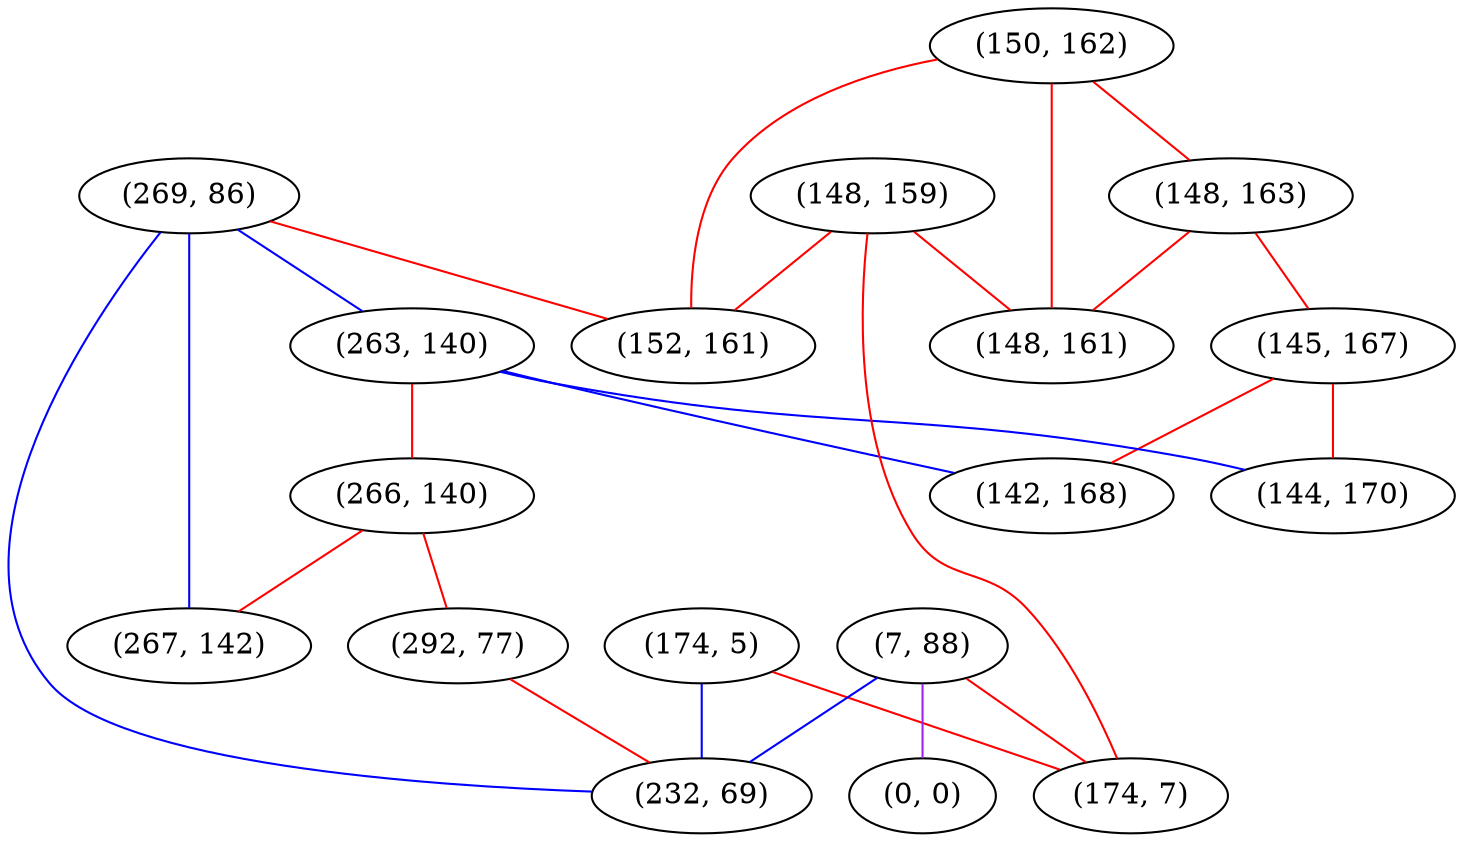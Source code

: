 graph "" {
"(269, 86)";
"(150, 162)";
"(148, 163)";
"(174, 5)";
"(145, 167)";
"(263, 140)";
"(7, 88)";
"(148, 159)";
"(174, 7)";
"(266, 140)";
"(142, 168)";
"(292, 77)";
"(0, 0)";
"(267, 142)";
"(152, 161)";
"(232, 69)";
"(148, 161)";
"(144, 170)";
"(269, 86)" -- "(152, 161)"  [color=red, key=0, weight=1];
"(269, 86)" -- "(263, 140)"  [color=blue, key=0, weight=3];
"(269, 86)" -- "(232, 69)"  [color=blue, key=0, weight=3];
"(269, 86)" -- "(267, 142)"  [color=blue, key=0, weight=3];
"(150, 162)" -- "(152, 161)"  [color=red, key=0, weight=1];
"(150, 162)" -- "(148, 161)"  [color=red, key=0, weight=1];
"(150, 162)" -- "(148, 163)"  [color=red, key=0, weight=1];
"(148, 163)" -- "(148, 161)"  [color=red, key=0, weight=1];
"(148, 163)" -- "(145, 167)"  [color=red, key=0, weight=1];
"(174, 5)" -- "(232, 69)"  [color=blue, key=0, weight=3];
"(174, 5)" -- "(174, 7)"  [color=red, key=0, weight=1];
"(145, 167)" -- "(142, 168)"  [color=red, key=0, weight=1];
"(145, 167)" -- "(144, 170)"  [color=red, key=0, weight=1];
"(263, 140)" -- "(144, 170)"  [color=blue, key=0, weight=3];
"(263, 140)" -- "(266, 140)"  [color=red, key=0, weight=1];
"(263, 140)" -- "(142, 168)"  [color=blue, key=0, weight=3];
"(7, 88)" -- "(232, 69)"  [color=blue, key=0, weight=3];
"(7, 88)" -- "(0, 0)"  [color=purple, key=0, weight=4];
"(7, 88)" -- "(174, 7)"  [color=red, key=0, weight=1];
"(148, 159)" -- "(152, 161)"  [color=red, key=0, weight=1];
"(148, 159)" -- "(148, 161)"  [color=red, key=0, weight=1];
"(148, 159)" -- "(174, 7)"  [color=red, key=0, weight=1];
"(266, 140)" -- "(292, 77)"  [color=red, key=0, weight=1];
"(266, 140)" -- "(267, 142)"  [color=red, key=0, weight=1];
"(292, 77)" -- "(232, 69)"  [color=red, key=0, weight=1];
}
